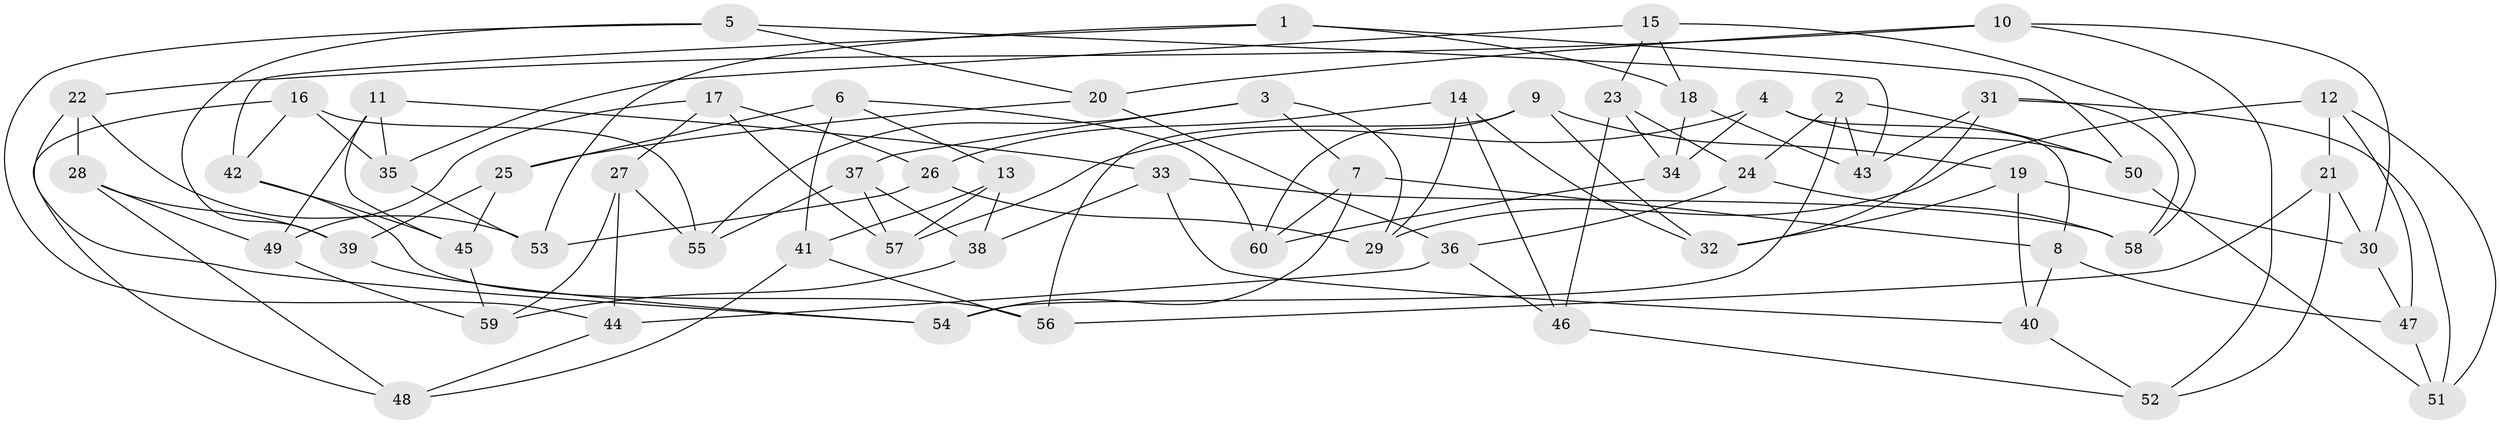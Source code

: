 // coarse degree distribution, {6: 0.5833333333333334, 4: 0.3055555555555556, 3: 0.027777777777777776, 5: 0.08333333333333333}
// Generated by graph-tools (version 1.1) at 2025/24/03/03/25 07:24:26]
// undirected, 60 vertices, 120 edges
graph export_dot {
graph [start="1"]
  node [color=gray90,style=filled];
  1;
  2;
  3;
  4;
  5;
  6;
  7;
  8;
  9;
  10;
  11;
  12;
  13;
  14;
  15;
  16;
  17;
  18;
  19;
  20;
  21;
  22;
  23;
  24;
  25;
  26;
  27;
  28;
  29;
  30;
  31;
  32;
  33;
  34;
  35;
  36;
  37;
  38;
  39;
  40;
  41;
  42;
  43;
  44;
  45;
  46;
  47;
  48;
  49;
  50;
  51;
  52;
  53;
  54;
  55;
  56;
  57;
  58;
  59;
  60;
  1 -- 18;
  1 -- 53;
  1 -- 42;
  1 -- 50;
  2 -- 54;
  2 -- 24;
  2 -- 50;
  2 -- 43;
  3 -- 55;
  3 -- 29;
  3 -- 37;
  3 -- 7;
  4 -- 50;
  4 -- 8;
  4 -- 57;
  4 -- 34;
  5 -- 39;
  5 -- 43;
  5 -- 20;
  5 -- 44;
  6 -- 25;
  6 -- 41;
  6 -- 60;
  6 -- 13;
  7 -- 60;
  7 -- 8;
  7 -- 54;
  8 -- 40;
  8 -- 47;
  9 -- 32;
  9 -- 60;
  9 -- 19;
  9 -- 56;
  10 -- 22;
  10 -- 52;
  10 -- 30;
  10 -- 20;
  11 -- 49;
  11 -- 35;
  11 -- 45;
  11 -- 33;
  12 -- 21;
  12 -- 51;
  12 -- 47;
  12 -- 29;
  13 -- 41;
  13 -- 57;
  13 -- 38;
  14 -- 32;
  14 -- 26;
  14 -- 29;
  14 -- 46;
  15 -- 58;
  15 -- 23;
  15 -- 18;
  15 -- 35;
  16 -- 48;
  16 -- 42;
  16 -- 55;
  16 -- 35;
  17 -- 57;
  17 -- 26;
  17 -- 49;
  17 -- 27;
  18 -- 34;
  18 -- 43;
  19 -- 32;
  19 -- 40;
  19 -- 30;
  20 -- 36;
  20 -- 25;
  21 -- 56;
  21 -- 30;
  21 -- 52;
  22 -- 28;
  22 -- 54;
  22 -- 53;
  23 -- 24;
  23 -- 34;
  23 -- 46;
  24 -- 36;
  24 -- 58;
  25 -- 45;
  25 -- 39;
  26 -- 29;
  26 -- 53;
  27 -- 55;
  27 -- 59;
  27 -- 44;
  28 -- 48;
  28 -- 39;
  28 -- 49;
  30 -- 47;
  31 -- 32;
  31 -- 58;
  31 -- 51;
  31 -- 43;
  33 -- 38;
  33 -- 58;
  33 -- 40;
  34 -- 60;
  35 -- 53;
  36 -- 44;
  36 -- 46;
  37 -- 38;
  37 -- 55;
  37 -- 57;
  38 -- 59;
  39 -- 54;
  40 -- 52;
  41 -- 56;
  41 -- 48;
  42 -- 56;
  42 -- 45;
  44 -- 48;
  45 -- 59;
  46 -- 52;
  47 -- 51;
  49 -- 59;
  50 -- 51;
}
